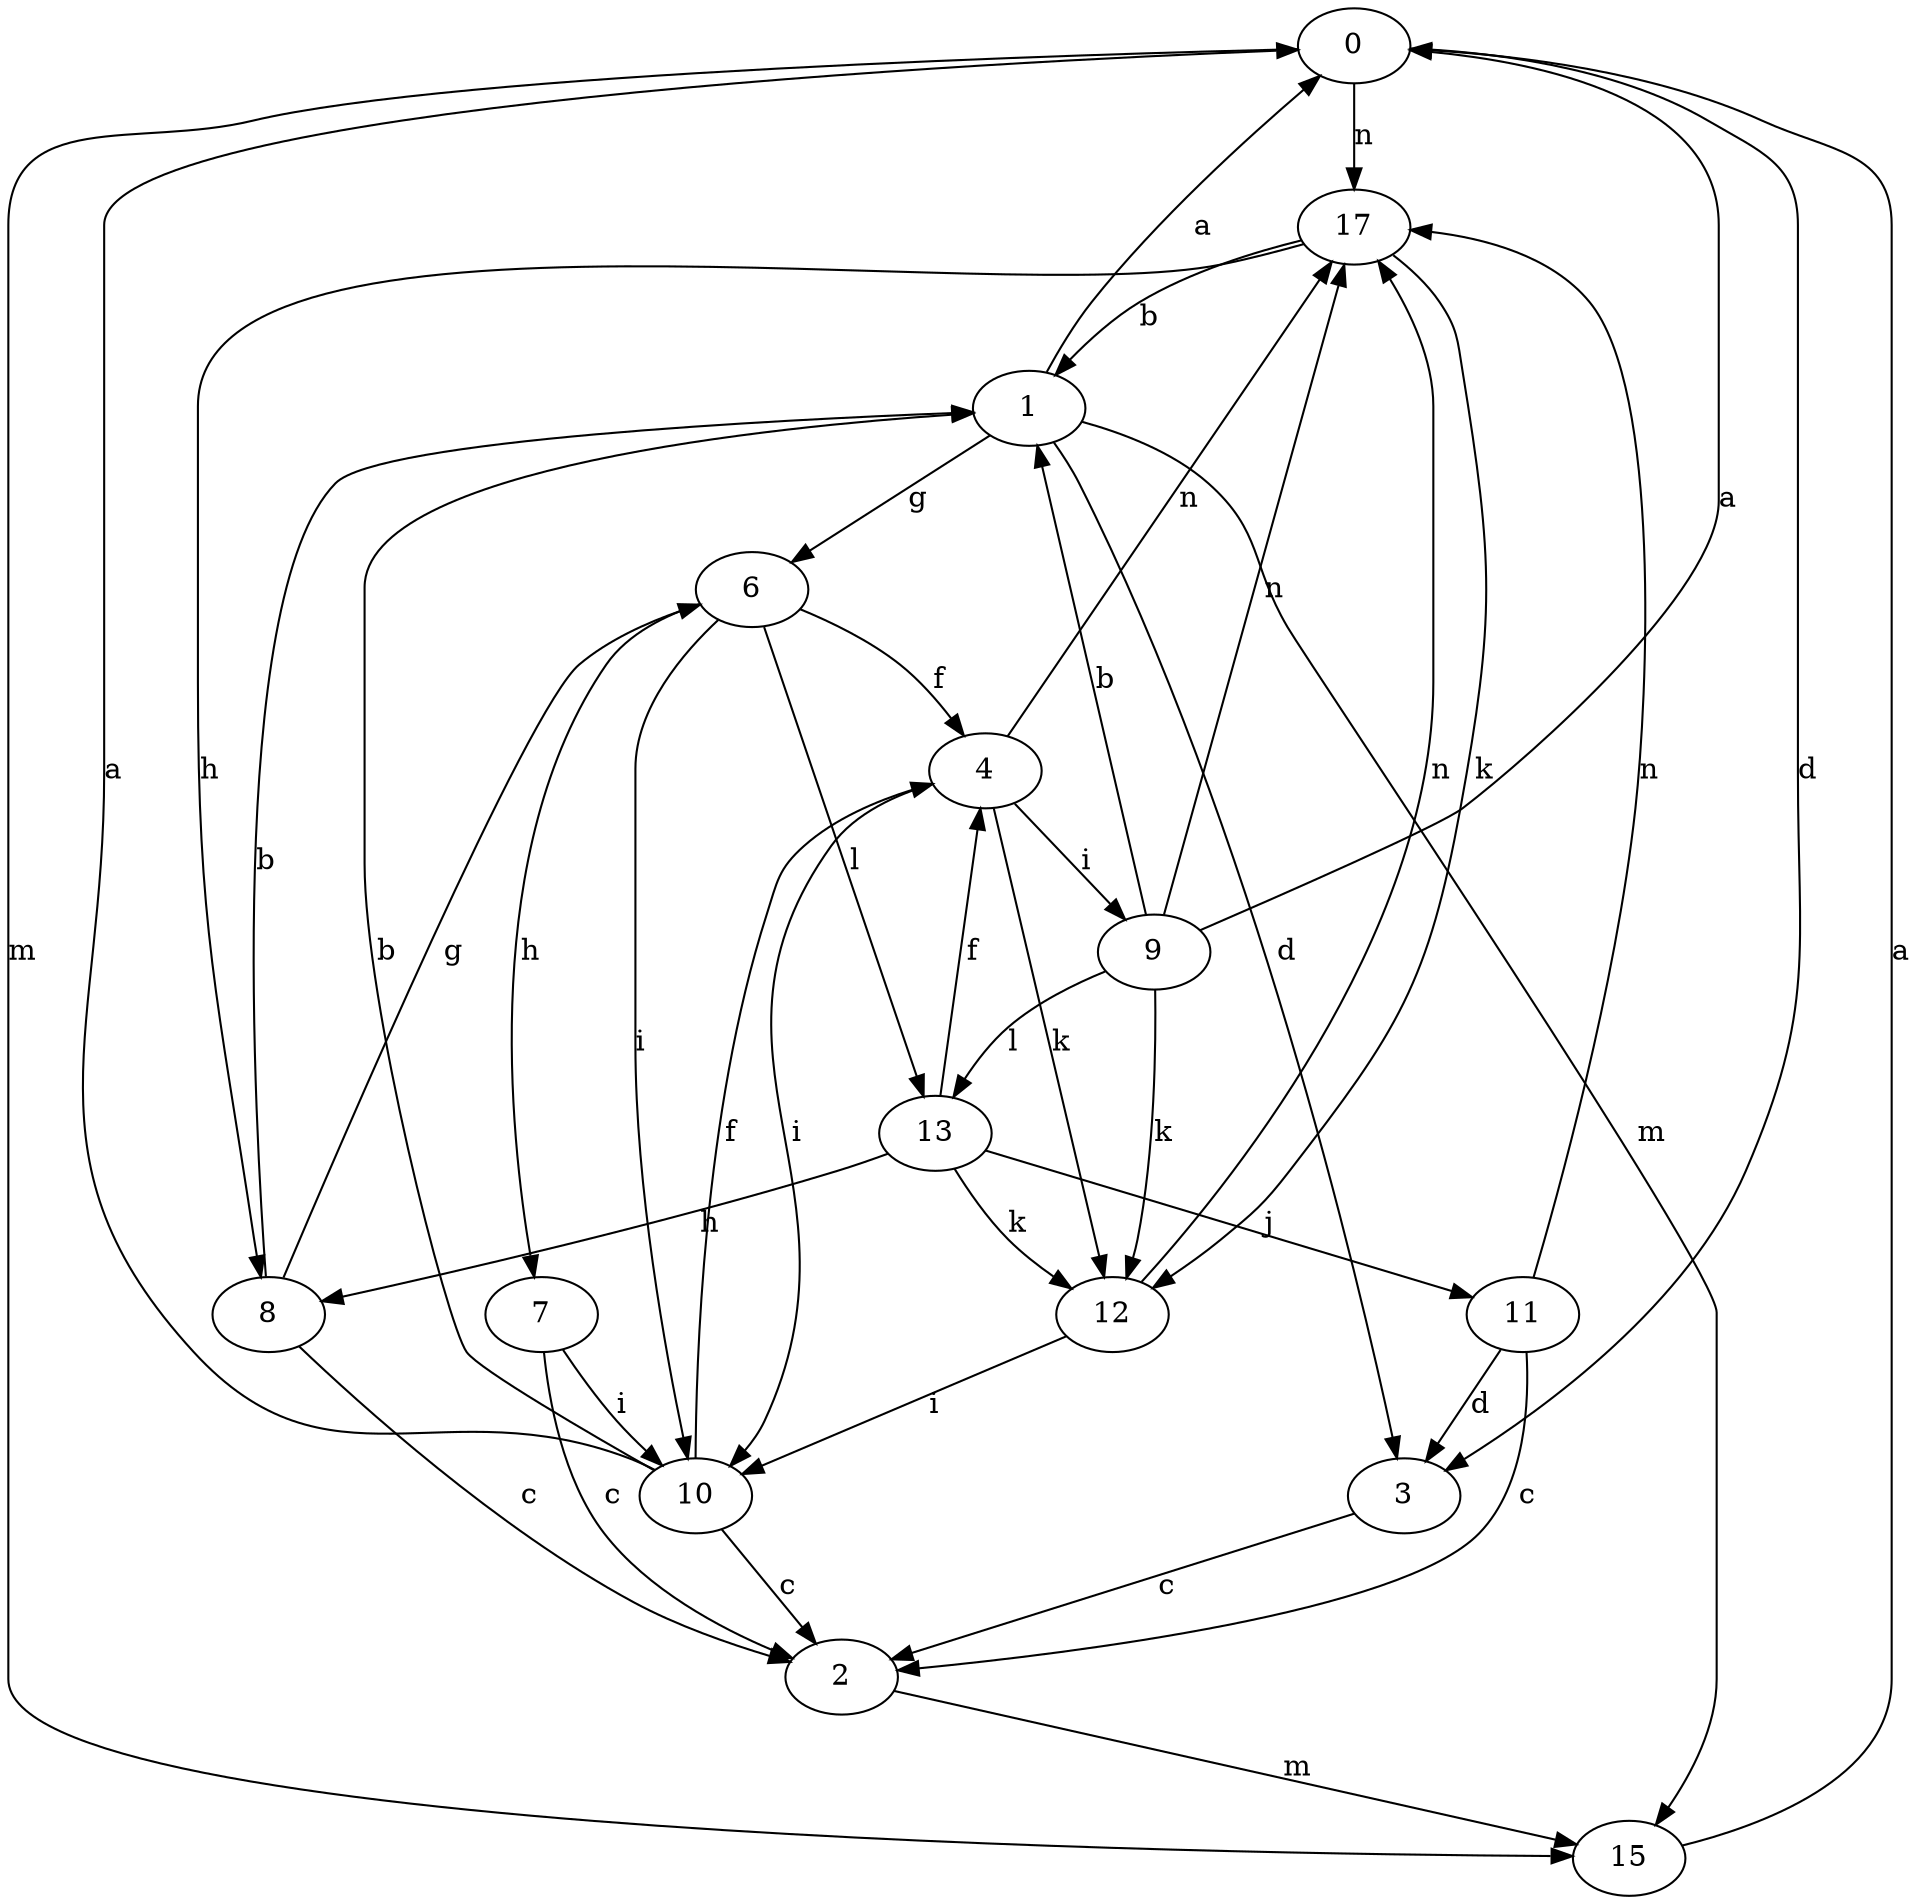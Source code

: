 strict digraph  {
0;
1;
2;
3;
4;
6;
7;
8;
9;
10;
11;
12;
13;
15;
17;
0 -> 3  [label=d];
0 -> 15  [label=m];
0 -> 17  [label=n];
1 -> 0  [label=a];
1 -> 3  [label=d];
1 -> 6  [label=g];
1 -> 15  [label=m];
2 -> 15  [label=m];
3 -> 2  [label=c];
4 -> 9  [label=i];
4 -> 10  [label=i];
4 -> 12  [label=k];
4 -> 17  [label=n];
6 -> 4  [label=f];
6 -> 7  [label=h];
6 -> 10  [label=i];
6 -> 13  [label=l];
7 -> 2  [label=c];
7 -> 10  [label=i];
8 -> 1  [label=b];
8 -> 2  [label=c];
8 -> 6  [label=g];
9 -> 0  [label=a];
9 -> 1  [label=b];
9 -> 12  [label=k];
9 -> 13  [label=l];
9 -> 17  [label=n];
10 -> 0  [label=a];
10 -> 1  [label=b];
10 -> 2  [label=c];
10 -> 4  [label=f];
11 -> 2  [label=c];
11 -> 3  [label=d];
11 -> 17  [label=n];
12 -> 10  [label=i];
12 -> 17  [label=n];
13 -> 4  [label=f];
13 -> 8  [label=h];
13 -> 11  [label=j];
13 -> 12  [label=k];
15 -> 0  [label=a];
17 -> 1  [label=b];
17 -> 8  [label=h];
17 -> 12  [label=k];
}

